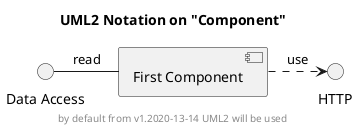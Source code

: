 @startuml
title UML2 Notation on "Component"

interface "Data Access" as DA
interface HTTP
component "First Component" as FC

DA - FC: read
FC .> HTTP: use

footer by default from v1.2020-13-14 UML2 will be used
@enduml